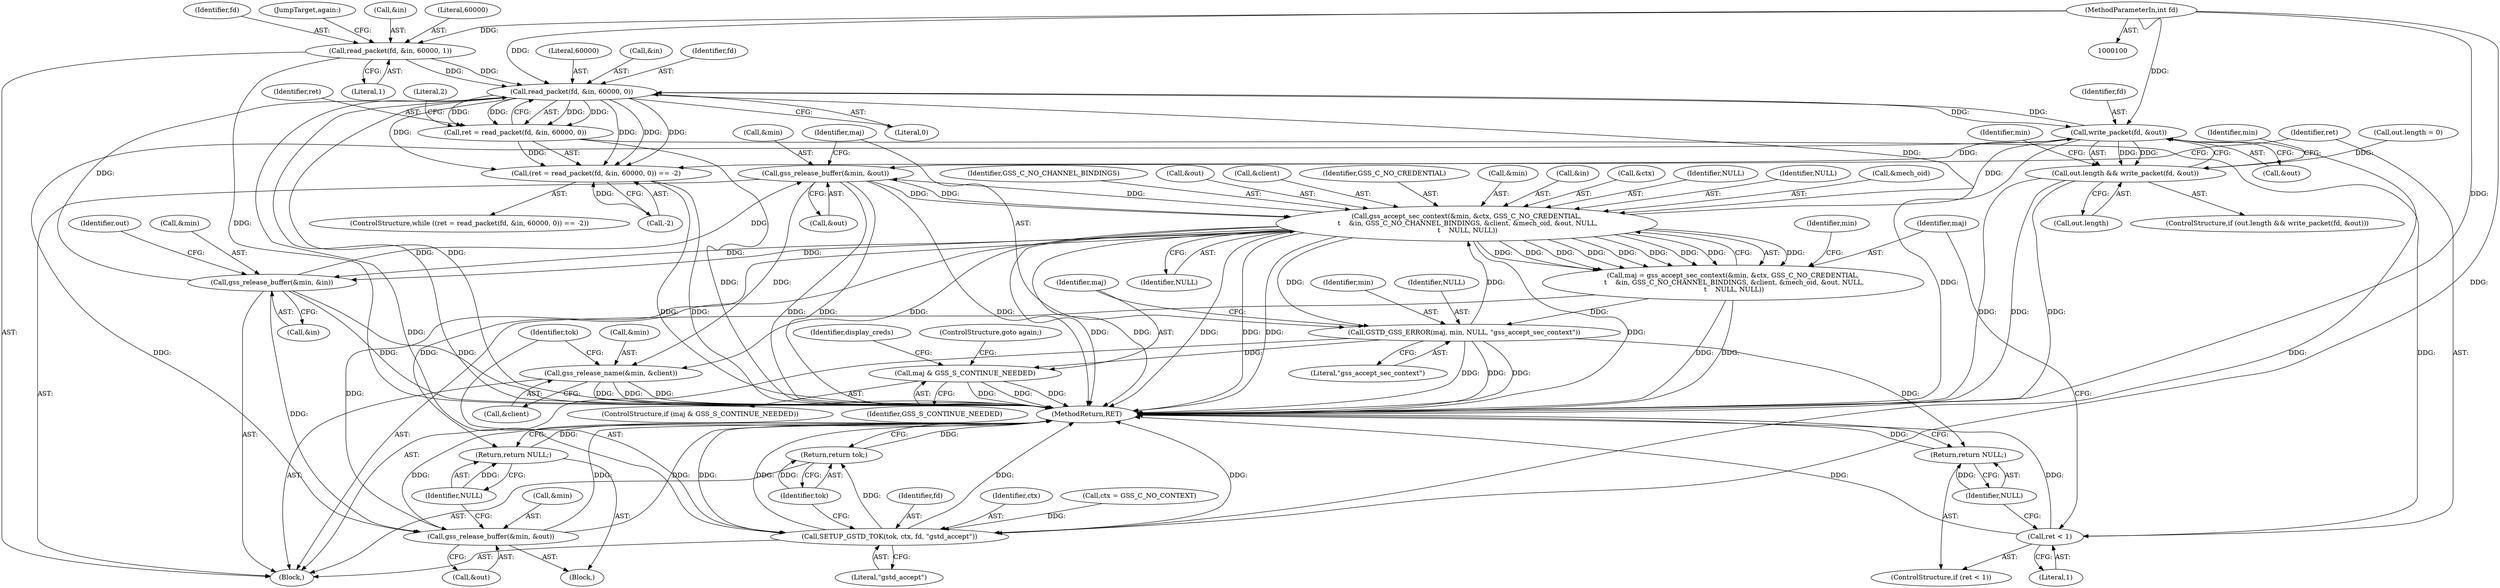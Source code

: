 digraph "0_knc_f237f3e09ecbaf59c897f5046538a7b1a3fa40c1@API" {
"1000147" [label="(Call,read_packet(fd, &in, 60000, 0))"];
"1000191" [label="(Call,write_packet(fd, &out))"];
"1000147" [label="(Call,read_packet(fd, &in, 60000, 0))"];
"1000136" [label="(Call,read_packet(fd, &in, 60000, 1))"];
"1000101" [label="(MethodParameterIn,int fd)"];
"1000181" [label="(Call,gss_release_buffer(&min, &in))"];
"1000163" [label="(Call,gss_accept_sec_context(&min, &ctx, GSS_C_NO_CREDENTIAL,\n \t    &in, GSS_C_NO_CHANNEL_BINDINGS, &client, &mech_oid, &out, NULL,\n \t    NULL, NULL))"];
"1000203" [label="(Call,gss_release_buffer(&min, &out))"];
"1000208" [label="(Call,GSTD_GSS_ERROR(maj, min, NULL, \"gss_accept_sec_context\"))"];
"1000161" [label="(Call,maj = gss_accept_sec_context(&min, &ctx, GSS_C_NO_CREDENTIAL,\n \t    &in, GSS_C_NO_CHANNEL_BINDINGS, &client, &mech_oid, &out, NULL,\n \t    NULL, NULL))"];
"1000144" [label="(Call,(ret = read_packet(fd, &in, 60000, 0)) == -2)"];
"1000145" [label="(Call,ret = read_packet(fd, &in, 60000, 0))"];
"1000156" [label="(Call,ret < 1)"];
"1000159" [label="(Return,return NULL;)"];
"1000214" [label="(Call,maj & GSS_S_CONTINUE_NEEDED)"];
"1000187" [label="(Call,out.length && write_packet(fd, &out))"];
"1000196" [label="(Call,gss_release_buffer(&min, &out))"];
"1000233" [label="(Call,gss_release_name(&min, &client))"];
"1000238" [label="(Call,SETUP_GSTD_TOK(tok, ctx, fd, \"gstd_accept\"))"];
"1000243" [label="(Return,return tok;)"];
"1000201" [label="(Return,return NULL;)"];
"1000105" [label="(Block,)"];
"1000184" [label="(Call,&in)"];
"1000171" [label="(Identifier,GSS_C_NO_CHANNEL_BINDINGS)"];
"1000191" [label="(Call,write_packet(fd, &out))"];
"1000141" [label="(Literal,1)"];
"1000206" [label="(Call,&out)"];
"1000186" [label="(ControlStructure,if (out.length && write_packet(fd, &out)))"];
"1000199" [label="(Call,&out)"];
"1000202" [label="(Identifier,NULL)"];
"1000214" [label="(Call,maj & GSS_S_CONTINUE_NEEDED)"];
"1000151" [label="(Literal,60000)"];
"1000176" [label="(Call,&out)"];
"1000172" [label="(Call,&client)"];
"1000209" [label="(Identifier,maj)"];
"1000145" [label="(Call,ret = read_packet(fd, &in, 60000, 0))"];
"1000241" [label="(Identifier,fd)"];
"1000215" [label="(Identifier,maj)"];
"1000196" [label="(Call,gss_release_buffer(&min, &out))"];
"1000192" [label="(Identifier,fd)"];
"1000234" [label="(Call,&min)"];
"1000168" [label="(Identifier,GSS_C_NO_CREDENTIAL)"];
"1000236" [label="(Call,&client)"];
"1000144" [label="(Call,(ret = read_packet(fd, &in, 60000, 0)) == -2)"];
"1000195" [label="(Block,)"];
"1000137" [label="(Identifier,fd)"];
"1000198" [label="(Identifier,min)"];
"1000239" [label="(Identifier,tok)"];
"1000155" [label="(ControlStructure,if (ret < 1))"];
"1000143" [label="(ControlStructure,while ((ret = read_packet(fd, &in, 60000, 0)) == -2))"];
"1000161" [label="(Call,maj = gss_accept_sec_context(&min, &ctx, GSS_C_NO_CREDENTIAL,\n \t    &in, GSS_C_NO_CHANNEL_BINDINGS, &client, &mech_oid, &out, NULL,\n \t    NULL, NULL))"];
"1000164" [label="(Call,&min)"];
"1000126" [label="(Call,out.length = 0)"];
"1000197" [label="(Call,&min)"];
"1000213" [label="(ControlStructure,if (maj & GSS_S_CONTINUE_NEEDED))"];
"1000159" [label="(Return,return NULL;)"];
"1000188" [label="(Call,out.length)"];
"1000187" [label="(Call,out.length && write_packet(fd, &out))"];
"1000204" [label="(Call,&min)"];
"1000162" [label="(Identifier,maj)"];
"1000154" [label="(Literal,2)"];
"1000152" [label="(Literal,0)"];
"1000240" [label="(Identifier,ctx)"];
"1000212" [label="(Literal,\"gss_accept_sec_context\")"];
"1000153" [label="(Call,-2)"];
"1000146" [label="(Identifier,ret)"];
"1000160" [label="(Identifier,NULL)"];
"1000208" [label="(Call,GSTD_GSS_ERROR(maj, min, NULL, \"gss_accept_sec_context\"))"];
"1000181" [label="(Call,gss_release_buffer(&min, &in))"];
"1000244" [label="(Identifier,tok)"];
"1000149" [label="(Call,&in)"];
"1000233" [label="(Call,gss_release_name(&min, &client))"];
"1000142" [label="(JumpTarget,again:)"];
"1000183" [label="(Identifier,min)"];
"1000110" [label="(Call,ctx = GSS_C_NO_CONTEXT)"];
"1000169" [label="(Call,&in)"];
"1000158" [label="(Literal,1)"];
"1000166" [label="(Call,&ctx)"];
"1000147" [label="(Call,read_packet(fd, &in, 60000, 0))"];
"1000148" [label="(Identifier,fd)"];
"1000193" [label="(Call,&out)"];
"1000238" [label="(Call,SETUP_GSTD_TOK(tok, ctx, fd, \"gstd_accept\"))"];
"1000220" [label="(Identifier,display_creds)"];
"1000245" [label="(MethodReturn,RET)"];
"1000157" [label="(Identifier,ret)"];
"1000136" [label="(Call,read_packet(fd, &in, 60000, 1))"];
"1000210" [label="(Identifier,min)"];
"1000242" [label="(Literal,\"gstd_accept\")"];
"1000201" [label="(Return,return NULL;)"];
"1000179" [label="(Identifier,NULL)"];
"1000178" [label="(Identifier,NULL)"];
"1000163" [label="(Call,gss_accept_sec_context(&min, &ctx, GSS_C_NO_CREDENTIAL,\n \t    &in, GSS_C_NO_CHANNEL_BINDINGS, &client, &mech_oid, &out, NULL,\n \t    NULL, NULL))"];
"1000138" [label="(Call,&in)"];
"1000180" [label="(Identifier,NULL)"];
"1000216" [label="(Identifier,GSS_S_CONTINUE_NEEDED)"];
"1000140" [label="(Literal,60000)"];
"1000205" [label="(Identifier,min)"];
"1000156" [label="(Call,ret < 1)"];
"1000101" [label="(MethodParameterIn,int fd)"];
"1000203" [label="(Call,gss_release_buffer(&min, &out))"];
"1000243" [label="(Return,return tok;)"];
"1000174" [label="(Call,&mech_oid)"];
"1000211" [label="(Identifier,NULL)"];
"1000189" [label="(Identifier,out)"];
"1000217" [label="(ControlStructure,goto again;)"];
"1000182" [label="(Call,&min)"];
"1000147" -> "1000145"  [label="AST: "];
"1000147" -> "1000152"  [label="CFG: "];
"1000148" -> "1000147"  [label="AST: "];
"1000149" -> "1000147"  [label="AST: "];
"1000151" -> "1000147"  [label="AST: "];
"1000152" -> "1000147"  [label="AST: "];
"1000145" -> "1000147"  [label="CFG: "];
"1000147" -> "1000245"  [label="DDG: "];
"1000147" -> "1000245"  [label="DDG: "];
"1000147" -> "1000144"  [label="DDG: "];
"1000147" -> "1000144"  [label="DDG: "];
"1000147" -> "1000144"  [label="DDG: "];
"1000147" -> "1000144"  [label="DDG: "];
"1000147" -> "1000145"  [label="DDG: "];
"1000147" -> "1000145"  [label="DDG: "];
"1000147" -> "1000145"  [label="DDG: "];
"1000147" -> "1000145"  [label="DDG: "];
"1000191" -> "1000147"  [label="DDG: "];
"1000136" -> "1000147"  [label="DDG: "];
"1000136" -> "1000147"  [label="DDG: "];
"1000101" -> "1000147"  [label="DDG: "];
"1000181" -> "1000147"  [label="DDG: "];
"1000147" -> "1000163"  [label="DDG: "];
"1000147" -> "1000191"  [label="DDG: "];
"1000147" -> "1000238"  [label="DDG: "];
"1000191" -> "1000187"  [label="AST: "];
"1000191" -> "1000193"  [label="CFG: "];
"1000192" -> "1000191"  [label="AST: "];
"1000193" -> "1000191"  [label="AST: "];
"1000187" -> "1000191"  [label="CFG: "];
"1000191" -> "1000245"  [label="DDG: "];
"1000191" -> "1000187"  [label="DDG: "];
"1000191" -> "1000187"  [label="DDG: "];
"1000101" -> "1000191"  [label="DDG: "];
"1000163" -> "1000191"  [label="DDG: "];
"1000191" -> "1000196"  [label="DDG: "];
"1000191" -> "1000203"  [label="DDG: "];
"1000191" -> "1000238"  [label="DDG: "];
"1000136" -> "1000105"  [label="AST: "];
"1000136" -> "1000141"  [label="CFG: "];
"1000137" -> "1000136"  [label="AST: "];
"1000138" -> "1000136"  [label="AST: "];
"1000140" -> "1000136"  [label="AST: "];
"1000141" -> "1000136"  [label="AST: "];
"1000142" -> "1000136"  [label="CFG: "];
"1000136" -> "1000245"  [label="DDG: "];
"1000101" -> "1000136"  [label="DDG: "];
"1000101" -> "1000100"  [label="AST: "];
"1000101" -> "1000245"  [label="DDG: "];
"1000101" -> "1000238"  [label="DDG: "];
"1000181" -> "1000105"  [label="AST: "];
"1000181" -> "1000184"  [label="CFG: "];
"1000182" -> "1000181"  [label="AST: "];
"1000184" -> "1000181"  [label="AST: "];
"1000189" -> "1000181"  [label="CFG: "];
"1000181" -> "1000245"  [label="DDG: "];
"1000181" -> "1000245"  [label="DDG: "];
"1000163" -> "1000181"  [label="DDG: "];
"1000163" -> "1000181"  [label="DDG: "];
"1000181" -> "1000196"  [label="DDG: "];
"1000181" -> "1000203"  [label="DDG: "];
"1000163" -> "1000161"  [label="AST: "];
"1000163" -> "1000180"  [label="CFG: "];
"1000164" -> "1000163"  [label="AST: "];
"1000166" -> "1000163"  [label="AST: "];
"1000168" -> "1000163"  [label="AST: "];
"1000169" -> "1000163"  [label="AST: "];
"1000171" -> "1000163"  [label="AST: "];
"1000172" -> "1000163"  [label="AST: "];
"1000174" -> "1000163"  [label="AST: "];
"1000176" -> "1000163"  [label="AST: "];
"1000178" -> "1000163"  [label="AST: "];
"1000179" -> "1000163"  [label="AST: "];
"1000180" -> "1000163"  [label="AST: "];
"1000161" -> "1000163"  [label="CFG: "];
"1000163" -> "1000245"  [label="DDG: "];
"1000163" -> "1000245"  [label="DDG: "];
"1000163" -> "1000245"  [label="DDG: "];
"1000163" -> "1000245"  [label="DDG: "];
"1000163" -> "1000245"  [label="DDG: "];
"1000163" -> "1000245"  [label="DDG: "];
"1000163" -> "1000161"  [label="DDG: "];
"1000163" -> "1000161"  [label="DDG: "];
"1000163" -> "1000161"  [label="DDG: "];
"1000163" -> "1000161"  [label="DDG: "];
"1000163" -> "1000161"  [label="DDG: "];
"1000163" -> "1000161"  [label="DDG: "];
"1000163" -> "1000161"  [label="DDG: "];
"1000163" -> "1000161"  [label="DDG: "];
"1000163" -> "1000161"  [label="DDG: "];
"1000203" -> "1000163"  [label="DDG: "];
"1000203" -> "1000163"  [label="DDG: "];
"1000208" -> "1000163"  [label="DDG: "];
"1000163" -> "1000196"  [label="DDG: "];
"1000163" -> "1000201"  [label="DDG: "];
"1000163" -> "1000203"  [label="DDG: "];
"1000163" -> "1000208"  [label="DDG: "];
"1000163" -> "1000233"  [label="DDG: "];
"1000203" -> "1000105"  [label="AST: "];
"1000203" -> "1000206"  [label="CFG: "];
"1000204" -> "1000203"  [label="AST: "];
"1000206" -> "1000203"  [label="AST: "];
"1000209" -> "1000203"  [label="CFG: "];
"1000203" -> "1000245"  [label="DDG: "];
"1000203" -> "1000245"  [label="DDG: "];
"1000203" -> "1000245"  [label="DDG: "];
"1000203" -> "1000233"  [label="DDG: "];
"1000208" -> "1000105"  [label="AST: "];
"1000208" -> "1000212"  [label="CFG: "];
"1000209" -> "1000208"  [label="AST: "];
"1000210" -> "1000208"  [label="AST: "];
"1000211" -> "1000208"  [label="AST: "];
"1000212" -> "1000208"  [label="AST: "];
"1000215" -> "1000208"  [label="CFG: "];
"1000208" -> "1000245"  [label="DDG: "];
"1000208" -> "1000245"  [label="DDG: "];
"1000208" -> "1000245"  [label="DDG: "];
"1000208" -> "1000159"  [label="DDG: "];
"1000161" -> "1000208"  [label="DDG: "];
"1000208" -> "1000214"  [label="DDG: "];
"1000161" -> "1000105"  [label="AST: "];
"1000162" -> "1000161"  [label="AST: "];
"1000183" -> "1000161"  [label="CFG: "];
"1000161" -> "1000245"  [label="DDG: "];
"1000161" -> "1000245"  [label="DDG: "];
"1000144" -> "1000143"  [label="AST: "];
"1000144" -> "1000153"  [label="CFG: "];
"1000145" -> "1000144"  [label="AST: "];
"1000153" -> "1000144"  [label="AST: "];
"1000157" -> "1000144"  [label="CFG: "];
"1000144" -> "1000245"  [label="DDG: "];
"1000144" -> "1000245"  [label="DDG: "];
"1000145" -> "1000144"  [label="DDG: "];
"1000153" -> "1000144"  [label="DDG: "];
"1000146" -> "1000145"  [label="AST: "];
"1000154" -> "1000145"  [label="CFG: "];
"1000145" -> "1000245"  [label="DDG: "];
"1000145" -> "1000156"  [label="DDG: "];
"1000156" -> "1000155"  [label="AST: "];
"1000156" -> "1000158"  [label="CFG: "];
"1000157" -> "1000156"  [label="AST: "];
"1000158" -> "1000156"  [label="AST: "];
"1000160" -> "1000156"  [label="CFG: "];
"1000162" -> "1000156"  [label="CFG: "];
"1000156" -> "1000245"  [label="DDG: "];
"1000156" -> "1000245"  [label="DDG: "];
"1000159" -> "1000155"  [label="AST: "];
"1000159" -> "1000160"  [label="CFG: "];
"1000160" -> "1000159"  [label="AST: "];
"1000245" -> "1000159"  [label="CFG: "];
"1000159" -> "1000245"  [label="DDG: "];
"1000160" -> "1000159"  [label="DDG: "];
"1000214" -> "1000213"  [label="AST: "];
"1000214" -> "1000216"  [label="CFG: "];
"1000215" -> "1000214"  [label="AST: "];
"1000216" -> "1000214"  [label="AST: "];
"1000217" -> "1000214"  [label="CFG: "];
"1000220" -> "1000214"  [label="CFG: "];
"1000214" -> "1000245"  [label="DDG: "];
"1000214" -> "1000245"  [label="DDG: "];
"1000214" -> "1000245"  [label="DDG: "];
"1000187" -> "1000186"  [label="AST: "];
"1000187" -> "1000188"  [label="CFG: "];
"1000188" -> "1000187"  [label="AST: "];
"1000198" -> "1000187"  [label="CFG: "];
"1000205" -> "1000187"  [label="CFG: "];
"1000187" -> "1000245"  [label="DDG: "];
"1000187" -> "1000245"  [label="DDG: "];
"1000187" -> "1000245"  [label="DDG: "];
"1000126" -> "1000187"  [label="DDG: "];
"1000196" -> "1000195"  [label="AST: "];
"1000196" -> "1000199"  [label="CFG: "];
"1000197" -> "1000196"  [label="AST: "];
"1000199" -> "1000196"  [label="AST: "];
"1000202" -> "1000196"  [label="CFG: "];
"1000196" -> "1000245"  [label="DDG: "];
"1000196" -> "1000245"  [label="DDG: "];
"1000196" -> "1000245"  [label="DDG: "];
"1000233" -> "1000105"  [label="AST: "];
"1000233" -> "1000236"  [label="CFG: "];
"1000234" -> "1000233"  [label="AST: "];
"1000236" -> "1000233"  [label="AST: "];
"1000239" -> "1000233"  [label="CFG: "];
"1000233" -> "1000245"  [label="DDG: "];
"1000233" -> "1000245"  [label="DDG: "];
"1000233" -> "1000245"  [label="DDG: "];
"1000238" -> "1000105"  [label="AST: "];
"1000238" -> "1000242"  [label="CFG: "];
"1000239" -> "1000238"  [label="AST: "];
"1000240" -> "1000238"  [label="AST: "];
"1000241" -> "1000238"  [label="AST: "];
"1000242" -> "1000238"  [label="AST: "];
"1000244" -> "1000238"  [label="CFG: "];
"1000238" -> "1000245"  [label="DDG: "];
"1000238" -> "1000245"  [label="DDG: "];
"1000238" -> "1000245"  [label="DDG: "];
"1000238" -> "1000245"  [label="DDG: "];
"1000110" -> "1000238"  [label="DDG: "];
"1000238" -> "1000243"  [label="DDG: "];
"1000243" -> "1000105"  [label="AST: "];
"1000243" -> "1000244"  [label="CFG: "];
"1000244" -> "1000243"  [label="AST: "];
"1000245" -> "1000243"  [label="CFG: "];
"1000243" -> "1000245"  [label="DDG: "];
"1000244" -> "1000243"  [label="DDG: "];
"1000201" -> "1000195"  [label="AST: "];
"1000201" -> "1000202"  [label="CFG: "];
"1000202" -> "1000201"  [label="AST: "];
"1000245" -> "1000201"  [label="CFG: "];
"1000201" -> "1000245"  [label="DDG: "];
"1000202" -> "1000201"  [label="DDG: "];
}
